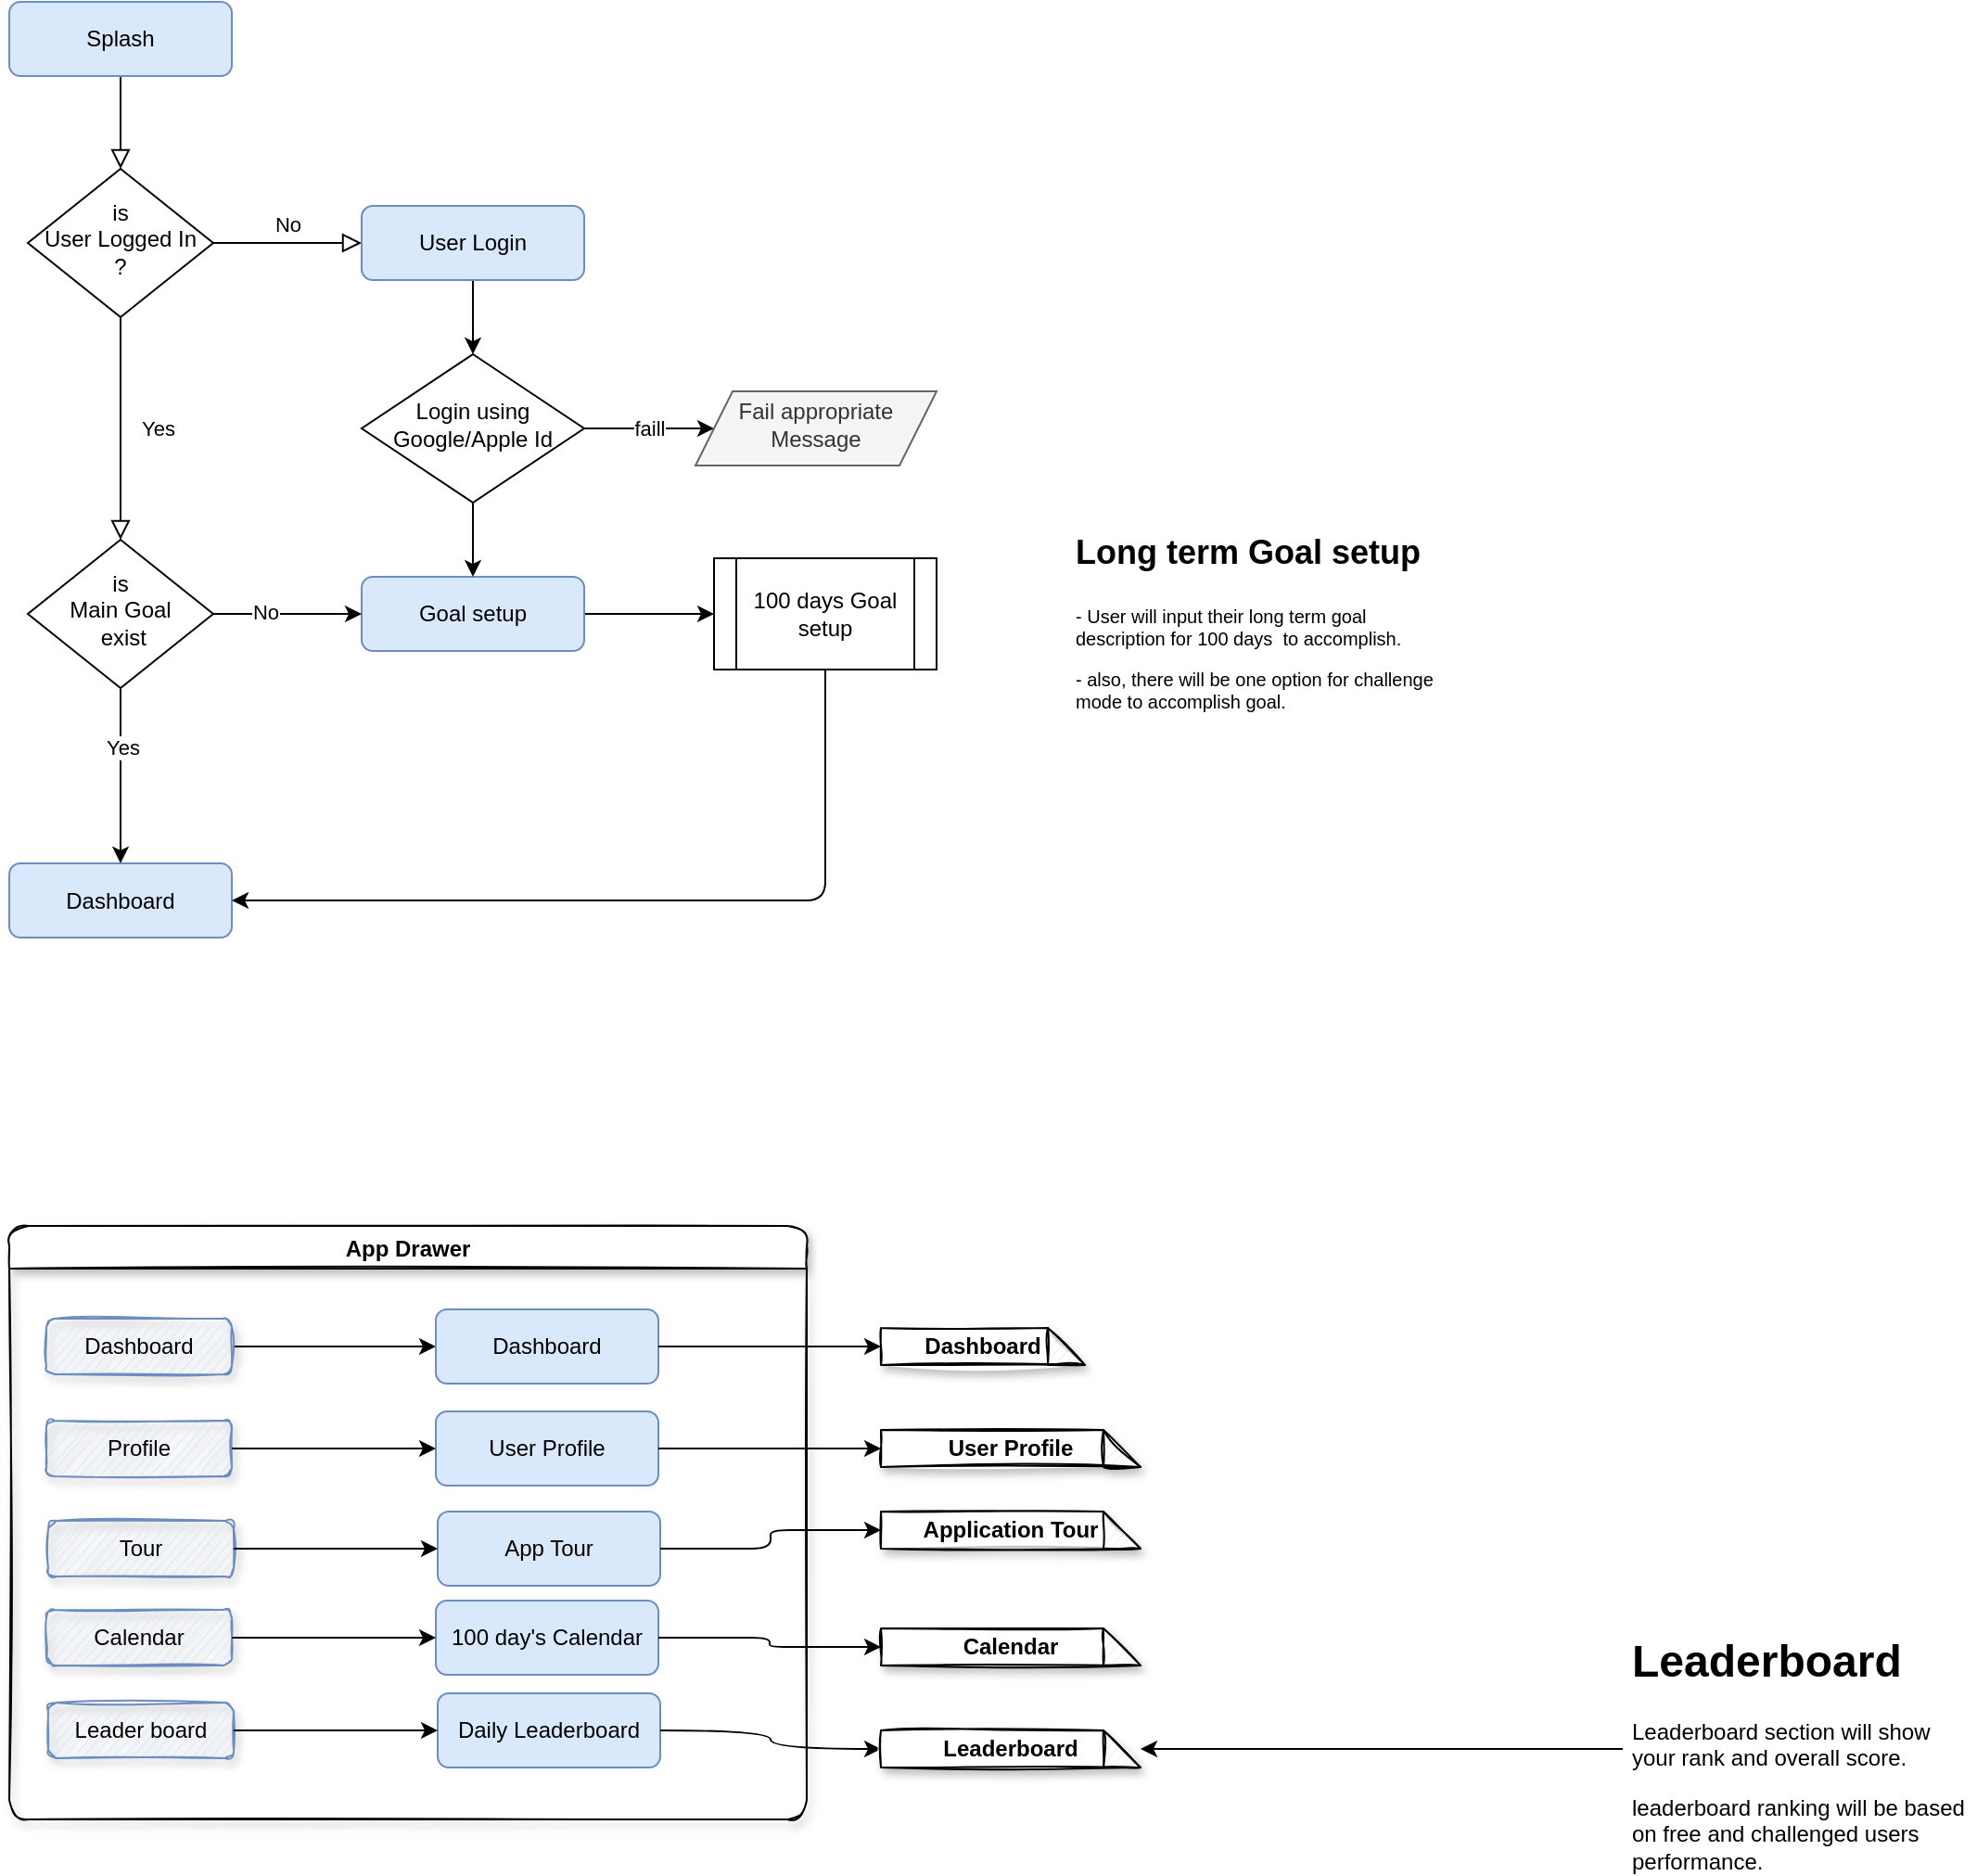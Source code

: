 <mxfile version="14.8.5" type="github" pages="3">
  <diagram id="C5RBs43oDa-KdzZeNtuy" name="Page-1">
    <mxGraphModel dx="829" dy="501" grid="1" gridSize="10" guides="1" tooltips="1" connect="1" arrows="1" fold="1" page="1" pageScale="1" pageWidth="827" pageHeight="1169" math="0" shadow="0">
      <root>
        <mxCell id="WIyWlLk6GJQsqaUBKTNV-0" />
        <mxCell id="WIyWlLk6GJQsqaUBKTNV-1" parent="WIyWlLk6GJQsqaUBKTNV-0" />
        <mxCell id="WIyWlLk6GJQsqaUBKTNV-2" value="" style="rounded=1;html=1;jettySize=auto;orthogonalLoop=1;fontSize=11;endArrow=block;endFill=0;endSize=8;strokeWidth=1;shadow=0;labelBackgroundColor=none;edgeStyle=orthogonalEdgeStyle;" parent="WIyWlLk6GJQsqaUBKTNV-1" source="WIyWlLk6GJQsqaUBKTNV-3" target="WIyWlLk6GJQsqaUBKTNV-6" edge="1">
          <mxGeometry relative="1" as="geometry" />
        </mxCell>
        <mxCell id="WIyWlLk6GJQsqaUBKTNV-3" value="Splash" style="rounded=1;whiteSpace=wrap;html=1;fontSize=12;glass=0;strokeWidth=1;shadow=0;fillColor=#dae8fc;strokeColor=#6c8ebf;" parent="WIyWlLk6GJQsqaUBKTNV-1" vertex="1">
          <mxGeometry x="160" y="80" width="120" height="40" as="geometry" />
        </mxCell>
        <mxCell id="WIyWlLk6GJQsqaUBKTNV-4" value="Yes" style="rounded=1;html=1;jettySize=auto;orthogonalLoop=1;fontSize=11;endArrow=block;endFill=0;endSize=8;strokeWidth=1;shadow=0;labelBackgroundColor=none;edgeStyle=orthogonalEdgeStyle;entryX=0.5;entryY=0;entryDx=0;entryDy=0;entryPerimeter=0;" parent="WIyWlLk6GJQsqaUBKTNV-1" source="WIyWlLk6GJQsqaUBKTNV-6" target="AL4Si43PXEjxfvqcPq0g-20" edge="1">
          <mxGeometry y="20" relative="1" as="geometry">
            <mxPoint as="offset" />
            <mxPoint x="220" y="290" as="targetPoint" />
          </mxGeometry>
        </mxCell>
        <mxCell id="WIyWlLk6GJQsqaUBKTNV-5" value="No" style="edgeStyle=orthogonalEdgeStyle;rounded=1;html=1;jettySize=auto;orthogonalLoop=1;fontSize=11;endArrow=block;endFill=0;endSize=8;strokeWidth=1;shadow=0;labelBackgroundColor=none;" parent="WIyWlLk6GJQsqaUBKTNV-1" source="WIyWlLk6GJQsqaUBKTNV-6" target="WIyWlLk6GJQsqaUBKTNV-7" edge="1">
          <mxGeometry y="10" relative="1" as="geometry">
            <mxPoint as="offset" />
          </mxGeometry>
        </mxCell>
        <mxCell id="WIyWlLk6GJQsqaUBKTNV-6" value="is &lt;br&gt;User Logged In ?" style="rhombus;whiteSpace=wrap;html=1;shadow=0;fontFamily=Helvetica;fontSize=12;align=center;strokeWidth=1;spacing=6;spacingTop=-4;" parent="WIyWlLk6GJQsqaUBKTNV-1" vertex="1">
          <mxGeometry x="170" y="170" width="100" height="80" as="geometry" />
        </mxCell>
        <mxCell id="AL4Si43PXEjxfvqcPq0g-19" style="edgeStyle=orthogonalEdgeStyle;rounded=1;orthogonalLoop=1;jettySize=auto;html=1;exitX=0.5;exitY=1;exitDx=0;exitDy=0;entryX=0.5;entryY=0;entryDx=0;entryDy=0;" parent="WIyWlLk6GJQsqaUBKTNV-1" source="WIyWlLk6GJQsqaUBKTNV-7" target="AL4Si43PXEjxfvqcPq0g-14" edge="1">
          <mxGeometry relative="1" as="geometry" />
        </mxCell>
        <mxCell id="WIyWlLk6GJQsqaUBKTNV-7" value="User Login" style="rounded=1;whiteSpace=wrap;html=1;fontSize=12;glass=0;strokeWidth=1;shadow=0;fillColor=#dae8fc;strokeColor=#6c8ebf;" parent="WIyWlLk6GJQsqaUBKTNV-1" vertex="1">
          <mxGeometry x="350" y="190" width="120" height="40" as="geometry" />
        </mxCell>
        <mxCell id="AL4Si43PXEjxfvqcPq0g-0" value="Dashboard" style="rounded=1;whiteSpace=wrap;html=1;fontSize=12;glass=0;strokeWidth=1;shadow=0;fillColor=#dae8fc;strokeColor=#6c8ebf;" parent="WIyWlLk6GJQsqaUBKTNV-1" vertex="1">
          <mxGeometry x="160" y="544.5" width="120" height="40" as="geometry" />
        </mxCell>
        <mxCell id="AL4Si43PXEjxfvqcPq0g-28" style="edgeStyle=orthogonalEdgeStyle;rounded=0;orthogonalLoop=1;jettySize=auto;html=1;entryX=0;entryY=0.5;entryDx=0;entryDy=0;" parent="WIyWlLk6GJQsqaUBKTNV-1" source="AL4Si43PXEjxfvqcPq0g-13" target="AL4Si43PXEjxfvqcPq0g-27" edge="1">
          <mxGeometry relative="1" as="geometry" />
        </mxCell>
        <mxCell id="AL4Si43PXEjxfvqcPq0g-13" value="Goal setup" style="rounded=1;whiteSpace=wrap;html=1;fontSize=12;glass=0;strokeWidth=1;shadow=0;fillColor=#dae8fc;strokeColor=#6c8ebf;" parent="WIyWlLk6GJQsqaUBKTNV-1" vertex="1">
          <mxGeometry x="350" y="390" width="120" height="40" as="geometry" />
        </mxCell>
        <mxCell id="AL4Si43PXEjxfvqcPq0g-17" value="faill" style="edgeStyle=orthogonalEdgeStyle;rounded=1;orthogonalLoop=1;jettySize=auto;html=1;" parent="WIyWlLk6GJQsqaUBKTNV-1" source="AL4Si43PXEjxfvqcPq0g-14" target="AL4Si43PXEjxfvqcPq0g-16" edge="1">
          <mxGeometry relative="1" as="geometry" />
        </mxCell>
        <mxCell id="AL4Si43PXEjxfvqcPq0g-18" style="edgeStyle=orthogonalEdgeStyle;rounded=1;orthogonalLoop=1;jettySize=auto;html=1;entryX=0.5;entryY=0;entryDx=0;entryDy=0;" parent="WIyWlLk6GJQsqaUBKTNV-1" source="AL4Si43PXEjxfvqcPq0g-14" target="AL4Si43PXEjxfvqcPq0g-13" edge="1">
          <mxGeometry relative="1" as="geometry" />
        </mxCell>
        <mxCell id="AL4Si43PXEjxfvqcPq0g-14" value="Login using Google/Apple Id" style="rhombus;whiteSpace=wrap;html=1;shadow=0;fontFamily=Helvetica;fontSize=12;align=center;strokeWidth=1;spacing=6;spacingTop=-4;" parent="WIyWlLk6GJQsqaUBKTNV-1" vertex="1">
          <mxGeometry x="350" y="270" width="120" height="80" as="geometry" />
        </mxCell>
        <mxCell id="AL4Si43PXEjxfvqcPq0g-16" value="Fail appropriate Message" style="shape=parallelogram;perimeter=parallelogramPerimeter;whiteSpace=wrap;html=1;fixedSize=1;shadow=0;strokeWidth=1;spacing=6;spacingTop=-4;fillColor=#f5f5f5;strokeColor=#666666;fontColor=#333333;" parent="WIyWlLk6GJQsqaUBKTNV-1" vertex="1">
          <mxGeometry x="530" y="290" width="130" height="40" as="geometry" />
        </mxCell>
        <mxCell id="AL4Si43PXEjxfvqcPq0g-23" style="edgeStyle=orthogonalEdgeStyle;rounded=1;orthogonalLoop=1;jettySize=auto;html=1;exitX=0.5;exitY=1;exitDx=0;exitDy=0;entryX=0.5;entryY=0;entryDx=0;entryDy=0;" parent="WIyWlLk6GJQsqaUBKTNV-1" source="AL4Si43PXEjxfvqcPq0g-20" target="AL4Si43PXEjxfvqcPq0g-0" edge="1">
          <mxGeometry relative="1" as="geometry" />
        </mxCell>
        <mxCell id="AL4Si43PXEjxfvqcPq0g-24" value="Yes" style="edgeLabel;html=1;align=center;verticalAlign=middle;resizable=0;points=[];" parent="AL4Si43PXEjxfvqcPq0g-23" vertex="1" connectable="0">
          <mxGeometry x="-0.336" y="1" relative="1" as="geometry">
            <mxPoint as="offset" />
          </mxGeometry>
        </mxCell>
        <mxCell id="AL4Si43PXEjxfvqcPq0g-25" style="edgeStyle=orthogonalEdgeStyle;rounded=1;orthogonalLoop=1;jettySize=auto;html=1;entryX=0;entryY=0.5;entryDx=0;entryDy=0;" parent="WIyWlLk6GJQsqaUBKTNV-1" source="AL4Si43PXEjxfvqcPq0g-20" target="AL4Si43PXEjxfvqcPq0g-13" edge="1">
          <mxGeometry relative="1" as="geometry" />
        </mxCell>
        <mxCell id="AL4Si43PXEjxfvqcPq0g-26" value="No" style="edgeLabel;html=1;align=center;verticalAlign=middle;resizable=0;points=[];" parent="AL4Si43PXEjxfvqcPq0g-25" vertex="1" connectable="0">
          <mxGeometry x="-0.3" y="1" relative="1" as="geometry">
            <mxPoint as="offset" />
          </mxGeometry>
        </mxCell>
        <mxCell id="AL4Si43PXEjxfvqcPq0g-20" value="is&lt;br&gt;Main Goal&lt;br&gt;&amp;nbsp;exist" style="rhombus;whiteSpace=wrap;html=1;shadow=0;fontFamily=Helvetica;fontSize=12;align=center;strokeWidth=1;spacing=6;spacingTop=-4;" parent="WIyWlLk6GJQsqaUBKTNV-1" vertex="1">
          <mxGeometry x="170" y="370" width="100" height="80" as="geometry" />
        </mxCell>
        <mxCell id="AL4Si43PXEjxfvqcPq0g-29" style="edgeStyle=orthogonalEdgeStyle;rounded=1;orthogonalLoop=1;jettySize=auto;html=1;exitX=0.5;exitY=1;exitDx=0;exitDy=0;entryX=1;entryY=0.5;entryDx=0;entryDy=0;" parent="WIyWlLk6GJQsqaUBKTNV-1" source="AL4Si43PXEjxfvqcPq0g-27" target="AL4Si43PXEjxfvqcPq0g-0" edge="1">
          <mxGeometry relative="1" as="geometry" />
        </mxCell>
        <mxCell id="AL4Si43PXEjxfvqcPq0g-27" value="100 days Goal setup" style="shape=process;whiteSpace=wrap;html=1;backgroundOutline=1;" parent="WIyWlLk6GJQsqaUBKTNV-1" vertex="1">
          <mxGeometry x="540" y="380" width="120" height="60" as="geometry" />
        </mxCell>
        <mxCell id="AL4Si43PXEjxfvqcPq0g-30" value="&lt;h1&gt;&lt;font style=&quot;font-size: 18px&quot;&gt;Long term Goal setup&lt;/font&gt;&lt;/h1&gt;&lt;p style=&quot;font-size: 10px&quot;&gt;&lt;font style=&quot;font-size: 10px&quot;&gt;- User will input their long term goal description for 100 days&amp;nbsp; to accomplish.&lt;/font&gt;&lt;/p&gt;&lt;p style=&quot;font-size: 10px&quot;&gt;&lt;font style=&quot;font-size: 10px&quot;&gt;- also, there will be one option for challenge mode to accomplish goal.&lt;/font&gt;&lt;/p&gt;" style="text;html=1;strokeColor=none;fillColor=none;spacing=5;spacingTop=-20;whiteSpace=wrap;overflow=hidden;rounded=0;" parent="WIyWlLk6GJQsqaUBKTNV-1" vertex="1">
          <mxGeometry x="730" y="355" width="210" height="110" as="geometry" />
        </mxCell>
        <mxCell id="AL4Si43PXEjxfvqcPq0g-37" value="App Drawer" style="swimlane;rounded=1;shadow=1;glass=0;sketch=1;" parent="WIyWlLk6GJQsqaUBKTNV-1" vertex="1">
          <mxGeometry x="160" y="740" width="430" height="320" as="geometry">
            <mxRectangle x="170" y="840" width="130" height="23" as="alternateBounds" />
          </mxGeometry>
        </mxCell>
        <mxCell id="AL4Si43PXEjxfvqcPq0g-42" style="edgeStyle=orthogonalEdgeStyle;orthogonalLoop=1;jettySize=auto;html=1;exitX=1;exitY=0.5;exitDx=0;exitDy=0;entryX=0;entryY=0.5;entryDx=0;entryDy=0;curved=1;" parent="AL4Si43PXEjxfvqcPq0g-37" source="AL4Si43PXEjxfvqcPq0g-6" target="AL4Si43PXEjxfvqcPq0g-41" edge="1">
          <mxGeometry relative="1" as="geometry" />
        </mxCell>
        <mxCell id="AL4Si43PXEjxfvqcPq0g-6" value="Dashboard" style="whiteSpace=wrap;html=1;fillColor=#dae8fc;strokeColor=#6c8ebf;rounded=1;glass=0;shadow=1;sketch=1;" parent="AL4Si43PXEjxfvqcPq0g-37" vertex="1">
          <mxGeometry x="20" y="50" width="100" height="30" as="geometry" />
        </mxCell>
        <mxCell id="AL4Si43PXEjxfvqcPq0g-41" value="Dashboard" style="rounded=1;whiteSpace=wrap;html=1;fontSize=12;glass=0;strokeWidth=1;shadow=0;fillColor=#dae8fc;strokeColor=#6c8ebf;" parent="AL4Si43PXEjxfvqcPq0g-37" vertex="1">
          <mxGeometry x="230" y="45" width="120" height="40" as="geometry" />
        </mxCell>
        <mxCell id="AL4Si43PXEjxfvqcPq0g-49" value="Calendar" style="whiteSpace=wrap;html=1;fillColor=#dae8fc;strokeColor=#6c8ebf;rounded=1;glass=0;shadow=1;sketch=1;" parent="AL4Si43PXEjxfvqcPq0g-37" vertex="1">
          <mxGeometry x="20" y="207" width="100" height="30" as="geometry" />
        </mxCell>
        <mxCell id="AL4Si43PXEjxfvqcPq0g-50" value="100 day&#39;s Calendar" style="rounded=1;whiteSpace=wrap;html=1;fontSize=12;glass=0;strokeWidth=1;shadow=0;fillColor=#dae8fc;strokeColor=#6c8ebf;" parent="AL4Si43PXEjxfvqcPq0g-37" vertex="1">
          <mxGeometry x="230" y="202" width="120" height="40" as="geometry" />
        </mxCell>
        <mxCell id="AL4Si43PXEjxfvqcPq0g-48" style="edgeStyle=orthogonalEdgeStyle;orthogonalLoop=1;jettySize=auto;html=1;exitX=1;exitY=0.5;exitDx=0;exitDy=0;entryX=0;entryY=0.5;entryDx=0;entryDy=0;curved=1;" parent="AL4Si43PXEjxfvqcPq0g-37" source="AL4Si43PXEjxfvqcPq0g-49" target="AL4Si43PXEjxfvqcPq0g-50" edge="1">
          <mxGeometry relative="1" as="geometry" />
        </mxCell>
        <mxCell id="AL4Si43PXEjxfvqcPq0g-44" value="Tour" style="whiteSpace=wrap;html=1;fillColor=#dae8fc;strokeColor=#6c8ebf;rounded=1;glass=0;shadow=1;sketch=1;" parent="AL4Si43PXEjxfvqcPq0g-37" vertex="1">
          <mxGeometry x="21" y="159" width="100" height="30" as="geometry" />
        </mxCell>
        <mxCell id="AL4Si43PXEjxfvqcPq0g-45" value="App Tour" style="rounded=1;whiteSpace=wrap;html=1;fontSize=12;glass=0;strokeWidth=1;shadow=0;fillColor=#dae8fc;strokeColor=#6c8ebf;" parent="AL4Si43PXEjxfvqcPq0g-37" vertex="1">
          <mxGeometry x="231" y="154" width="120" height="40" as="geometry" />
        </mxCell>
        <mxCell id="AL4Si43PXEjxfvqcPq0g-43" style="edgeStyle=orthogonalEdgeStyle;orthogonalLoop=1;jettySize=auto;html=1;exitX=1;exitY=0.5;exitDx=0;exitDy=0;entryX=0;entryY=0.5;entryDx=0;entryDy=0;curved=1;" parent="AL4Si43PXEjxfvqcPq0g-37" source="AL4Si43PXEjxfvqcPq0g-44" target="AL4Si43PXEjxfvqcPq0g-45" edge="1">
          <mxGeometry relative="1" as="geometry" />
        </mxCell>
        <mxCell id="26RGHLy_EIvh3ak4dH7Z-0" value="Leader board" style="whiteSpace=wrap;html=1;fillColor=#dae8fc;strokeColor=#6c8ebf;rounded=1;glass=0;shadow=1;sketch=1;" parent="AL4Si43PXEjxfvqcPq0g-37" vertex="1">
          <mxGeometry x="21" y="257" width="100" height="30" as="geometry" />
        </mxCell>
        <mxCell id="26RGHLy_EIvh3ak4dH7Z-1" value="Daily Leaderboard" style="rounded=1;whiteSpace=wrap;html=1;fontSize=12;glass=0;strokeWidth=1;shadow=0;fillColor=#dae8fc;strokeColor=#6c8ebf;" parent="AL4Si43PXEjxfvqcPq0g-37" vertex="1">
          <mxGeometry x="231" y="252" width="120" height="40" as="geometry" />
        </mxCell>
        <mxCell id="26RGHLy_EIvh3ak4dH7Z-2" style="edgeStyle=orthogonalEdgeStyle;orthogonalLoop=1;jettySize=auto;html=1;exitX=1;exitY=0.5;exitDx=0;exitDy=0;entryX=0;entryY=0.5;entryDx=0;entryDy=0;curved=1;" parent="AL4Si43PXEjxfvqcPq0g-37" source="26RGHLy_EIvh3ak4dH7Z-0" target="26RGHLy_EIvh3ak4dH7Z-1" edge="1">
          <mxGeometry relative="1" as="geometry" />
        </mxCell>
        <mxCell id="oykxdmFOVGvdL7UeuPt0-1" value="Profile" style="whiteSpace=wrap;html=1;fillColor=#dae8fc;strokeColor=#6c8ebf;rounded=1;glass=0;shadow=1;sketch=1;" parent="AL4Si43PXEjxfvqcPq0g-37" vertex="1">
          <mxGeometry x="20" y="105" width="100" height="30" as="geometry" />
        </mxCell>
        <mxCell id="oykxdmFOVGvdL7UeuPt0-2" value="User Profile" style="rounded=1;whiteSpace=wrap;html=1;fontSize=12;glass=0;strokeWidth=1;shadow=0;fillColor=#dae8fc;strokeColor=#6c8ebf;" parent="AL4Si43PXEjxfvqcPq0g-37" vertex="1">
          <mxGeometry x="230" y="100" width="120" height="40" as="geometry" />
        </mxCell>
        <mxCell id="oykxdmFOVGvdL7UeuPt0-0" style="edgeStyle=orthogonalEdgeStyle;orthogonalLoop=1;jettySize=auto;html=1;exitX=1;exitY=0.5;exitDx=0;exitDy=0;entryX=0;entryY=0.5;entryDx=0;entryDy=0;curved=1;" parent="AL4Si43PXEjxfvqcPq0g-37" source="oykxdmFOVGvdL7UeuPt0-1" target="oykxdmFOVGvdL7UeuPt0-2" edge="1">
          <mxGeometry relative="1" as="geometry" />
        </mxCell>
        <mxCell id="AL4Si43PXEjxfvqcPq0g-71" style="edgeStyle=orthogonalEdgeStyle;rounded=1;orthogonalLoop=1;jettySize=auto;html=1;entryX=0;entryY=0.5;entryDx=0;entryDy=0;entryPerimeter=0;" parent="WIyWlLk6GJQsqaUBKTNV-1" source="AL4Si43PXEjxfvqcPq0g-45" target="AL4Si43PXEjxfvqcPq0g-64" edge="1">
          <mxGeometry relative="1" as="geometry" />
        </mxCell>
        <mxCell id="AL4Si43PXEjxfvqcPq0g-51" value="&lt;b&gt;Dashboard&lt;/b&gt;" style="shape=note;whiteSpace=wrap;html=1;backgroundOutline=1;darkOpacity=0.05;rounded=1;shadow=1;glass=0;sketch=1;container=1;align=center;size=20;" parent="WIyWlLk6GJQsqaUBKTNV-1" vertex="1" collapsed="1">
          <mxGeometry x="630" y="795" width="110" height="20" as="geometry">
            <mxRectangle x="630" y="760" width="281" height="420" as="alternateBounds" />
          </mxGeometry>
        </mxCell>
        <mxCell id="AL4Si43PXEjxfvqcPq0g-52" value="Today Task" style="swimlane;fontStyle=0;childLayout=stackLayout;horizontal=1;startSize=26;horizontalStack=0;resizeParent=1;resizeParentMax=0;resizeLast=0;collapsible=1;marginBottom=0;rounded=1;shadow=1;glass=0;sketch=1;" parent="AL4Si43PXEjxfvqcPq0g-51" vertex="1">
          <mxGeometry x="30" y="56" width="220" height="104" as="geometry" />
        </mxCell>
        <mxCell id="AL4Si43PXEjxfvqcPq0g-53" value="Task 1" style="text;strokeColor=none;fillColor=none;align=left;verticalAlign=top;spacingLeft=4;spacingRight=4;overflow=hidden;rotatable=0;points=[[0,0.5],[1,0.5]];portConstraint=eastwest;" parent="AL4Si43PXEjxfvqcPq0g-52" vertex="1">
          <mxGeometry y="26" width="220" height="26" as="geometry" />
        </mxCell>
        <mxCell id="AL4Si43PXEjxfvqcPq0g-54" value="Task 2" style="text;strokeColor=none;fillColor=none;align=left;verticalAlign=top;spacingLeft=4;spacingRight=4;overflow=hidden;rotatable=0;points=[[0,0.5],[1,0.5]];portConstraint=eastwest;" parent="AL4Si43PXEjxfvqcPq0g-52" vertex="1">
          <mxGeometry y="52" width="220" height="26" as="geometry" />
        </mxCell>
        <mxCell id="AL4Si43PXEjxfvqcPq0g-55" value="Task 3" style="text;strokeColor=none;fillColor=none;align=left;verticalAlign=top;spacingLeft=4;spacingRight=4;overflow=hidden;rotatable=0;points=[[0,0.5],[1,0.5]];portConstraint=eastwest;" parent="AL4Si43PXEjxfvqcPq0g-52" vertex="1">
          <mxGeometry y="78" width="220" height="26" as="geometry" />
        </mxCell>
        <mxCell id="AL4Si43PXEjxfvqcPq0g-56" value="Repeatation" style="strokeWidth=2;html=1;shape=mxgraph.flowchart.terminator;whiteSpace=wrap;rounded=1;shadow=1;glass=0;sketch=1;" parent="AL4Si43PXEjxfvqcPq0g-51" vertex="1">
          <mxGeometry x="65" y="200" width="150" height="40" as="geometry" />
        </mxCell>
        <mxCell id="AL4Si43PXEjxfvqcPq0g-60" value="You can add Evening goal after adding your repeatation section." style="text;html=1;strokeColor=none;fillColor=none;align=left;verticalAlign=middle;whiteSpace=wrap;rounded=0;shadow=1;glass=0;sketch=1;" parent="AL4Si43PXEjxfvqcPq0g-51" vertex="1">
          <mxGeometry x="30" y="270" width="190" height="70" as="geometry" />
        </mxCell>
        <mxCell id="AL4Si43PXEjxfvqcPq0g-63" style="edgeStyle=orthogonalEdgeStyle;rounded=1;orthogonalLoop=1;jettySize=auto;html=1;entryX=0;entryY=0.5;entryDx=0;entryDy=0;entryPerimeter=0;" parent="WIyWlLk6GJQsqaUBKTNV-1" source="AL4Si43PXEjxfvqcPq0g-41" target="AL4Si43PXEjxfvqcPq0g-51" edge="1">
          <mxGeometry relative="1" as="geometry" />
        </mxCell>
        <mxCell id="AL4Si43PXEjxfvqcPq0g-64" value="&lt;b&gt;Application Tour&lt;/b&gt;" style="shape=note;whiteSpace=wrap;html=1;backgroundOutline=1;darkOpacity=0.05;rounded=1;shadow=1;glass=0;sketch=1;container=1;align=center;size=20;" parent="WIyWlLk6GJQsqaUBKTNV-1" vertex="1" collapsed="1">
          <mxGeometry x="630" y="894" width="140" height="20" as="geometry">
            <mxRectangle x="630" y="817" width="281" height="420" as="alternateBounds" />
          </mxGeometry>
        </mxCell>
        <mxCell id="AL4Si43PXEjxfvqcPq0g-70" value="This screen will show up overview of app and how you can use app to accomplish the goal.&lt;br&gt;&lt;br&gt;Which is having one example of 1st day and 10 day review example.&lt;br&gt;" style="text;html=1;strokeColor=none;fillColor=none;align=left;verticalAlign=middle;whiteSpace=wrap;rounded=0;shadow=1;glass=0;sketch=1;" parent="AL4Si43PXEjxfvqcPq0g-64" vertex="1">
          <mxGeometry x="30" y="43" width="190" height="107" as="geometry" />
        </mxCell>
        <mxCell id="AL4Si43PXEjxfvqcPq0g-72" value="&lt;b&gt;Calendar&lt;/b&gt;" style="shape=note;whiteSpace=wrap;html=1;backgroundOutline=1;darkOpacity=0.05;rounded=1;shadow=1;glass=0;sketch=1;container=1;align=center;size=20;" parent="WIyWlLk6GJQsqaUBKTNV-1" vertex="1" collapsed="1">
          <mxGeometry x="630" y="957" width="140" height="20" as="geometry">
            <mxRectangle x="630" y="880" width="281" height="420" as="alternateBounds" />
          </mxGeometry>
        </mxCell>
        <mxCell id="AL4Si43PXEjxfvqcPq0g-74" value="Calendar" style="shape=table;startSize=30;container=1;collapsible=0;childLayout=tableLayout;fontStyle=1;align=center;rounded=1;shadow=1;glass=0;sketch=1;jiggle=0.5;arcSize=15;labelBackgroundColor=#ffffff;" parent="AL4Si43PXEjxfvqcPq0g-72" vertex="1">
          <mxGeometry x="20" y="50" width="240" height="350" as="geometry" />
        </mxCell>
        <mxCell id="AL4Si43PXEjxfvqcPq0g-75" value="" style="shape=partialRectangle;html=1;whiteSpace=wrap;collapsible=0;dropTarget=0;pointerEvents=0;fillColor=none;top=0;left=0;bottom=0;right=0;points=[[0,0.5],[1,0.5]];portConstraint=eastwest;" parent="AL4Si43PXEjxfvqcPq0g-74" vertex="1">
          <mxGeometry y="30" width="240" height="40" as="geometry" />
        </mxCell>
        <mxCell id="AL4Si43PXEjxfvqcPq0g-76" value="1" style="shape=partialRectangle;html=1;whiteSpace=wrap;connectable=0;fillColor=none;top=0;left=0;bottom=0;right=0;overflow=hidden;" parent="AL4Si43PXEjxfvqcPq0g-75" vertex="1">
          <mxGeometry width="60" height="40" as="geometry" />
        </mxCell>
        <mxCell id="AL4Si43PXEjxfvqcPq0g-77" value="2" style="shape=partialRectangle;html=1;whiteSpace=wrap;connectable=0;fillColor=none;top=0;left=0;bottom=0;right=0;overflow=hidden;" parent="AL4Si43PXEjxfvqcPq0g-75" vertex="1">
          <mxGeometry x="60" width="60" height="40" as="geometry" />
        </mxCell>
        <mxCell id="AL4Si43PXEjxfvqcPq0g-78" value="3" style="shape=partialRectangle;html=1;whiteSpace=wrap;connectable=0;fillColor=none;top=0;left=0;bottom=0;right=0;overflow=hidden;" parent="AL4Si43PXEjxfvqcPq0g-75" vertex="1">
          <mxGeometry x="120" width="60" height="40" as="geometry" />
        </mxCell>
        <mxCell id="AL4Si43PXEjxfvqcPq0g-121" value="4" style="shape=partialRectangle;html=1;whiteSpace=wrap;connectable=0;fillColor=none;top=0;left=0;bottom=0;right=0;overflow=hidden;" parent="AL4Si43PXEjxfvqcPq0g-75" vertex="1">
          <mxGeometry x="180" width="60" height="40" as="geometry" />
        </mxCell>
        <mxCell id="AL4Si43PXEjxfvqcPq0g-79" value="" style="shape=partialRectangle;html=1;whiteSpace=wrap;collapsible=0;dropTarget=0;pointerEvents=0;fillColor=none;top=0;left=0;bottom=0;right=0;points=[[0,0.5],[1,0.5]];portConstraint=eastwest;" parent="AL4Si43PXEjxfvqcPq0g-74" vertex="1">
          <mxGeometry y="70" width="240" height="40" as="geometry" />
        </mxCell>
        <mxCell id="AL4Si43PXEjxfvqcPq0g-80" value="5" style="shape=partialRectangle;html=1;whiteSpace=wrap;connectable=0;fillColor=none;top=0;left=0;bottom=0;right=0;overflow=hidden;" parent="AL4Si43PXEjxfvqcPq0g-79" vertex="1">
          <mxGeometry width="60" height="40" as="geometry" />
        </mxCell>
        <mxCell id="AL4Si43PXEjxfvqcPq0g-81" value="6" style="shape=partialRectangle;html=1;whiteSpace=wrap;connectable=0;fillColor=none;top=0;left=0;bottom=0;right=0;overflow=hidden;" parent="AL4Si43PXEjxfvqcPq0g-79" vertex="1">
          <mxGeometry x="60" width="60" height="40" as="geometry" />
        </mxCell>
        <mxCell id="AL4Si43PXEjxfvqcPq0g-82" value="7" style="shape=partialRectangle;html=1;whiteSpace=wrap;connectable=0;fillColor=none;top=0;left=0;bottom=0;right=0;overflow=hidden;" parent="AL4Si43PXEjxfvqcPq0g-79" vertex="1">
          <mxGeometry x="120" width="60" height="40" as="geometry" />
        </mxCell>
        <mxCell id="AL4Si43PXEjxfvqcPq0g-122" value="8" style="shape=partialRectangle;html=1;whiteSpace=wrap;connectable=0;fillColor=none;top=0;left=0;bottom=0;right=0;overflow=hidden;" parent="AL4Si43PXEjxfvqcPq0g-79" vertex="1">
          <mxGeometry x="180" width="60" height="40" as="geometry" />
        </mxCell>
        <mxCell id="AL4Si43PXEjxfvqcPq0g-83" value="" style="shape=partialRectangle;html=1;whiteSpace=wrap;collapsible=0;dropTarget=0;pointerEvents=0;fillColor=none;top=0;left=0;bottom=0;right=0;points=[[0,0.5],[1,0.5]];portConstraint=eastwest;" parent="AL4Si43PXEjxfvqcPq0g-74" vertex="1">
          <mxGeometry y="110" width="240" height="40" as="geometry" />
        </mxCell>
        <mxCell id="AL4Si43PXEjxfvqcPq0g-84" value="9" style="shape=partialRectangle;html=1;whiteSpace=wrap;connectable=0;fillColor=none;top=0;left=0;bottom=0;right=0;overflow=hidden;" parent="AL4Si43PXEjxfvqcPq0g-83" vertex="1">
          <mxGeometry width="60" height="40" as="geometry" />
        </mxCell>
        <mxCell id="AL4Si43PXEjxfvqcPq0g-85" value="10" style="shape=partialRectangle;html=1;whiteSpace=wrap;connectable=0;top=0;left=0;bottom=0;right=0;overflow=hidden;fillColor=#CCCCCC;" parent="AL4Si43PXEjxfvqcPq0g-83" vertex="1">
          <mxGeometry x="60" width="60" height="40" as="geometry" />
        </mxCell>
        <mxCell id="AL4Si43PXEjxfvqcPq0g-86" value="11" style="shape=partialRectangle;html=1;whiteSpace=wrap;connectable=0;fillColor=none;top=0;left=0;bottom=0;right=0;overflow=hidden;" parent="AL4Si43PXEjxfvqcPq0g-83" vertex="1">
          <mxGeometry x="120" width="60" height="40" as="geometry" />
        </mxCell>
        <mxCell id="AL4Si43PXEjxfvqcPq0g-123" value="12" style="shape=partialRectangle;html=1;whiteSpace=wrap;connectable=0;fillColor=none;top=0;left=0;bottom=0;right=0;overflow=hidden;" parent="AL4Si43PXEjxfvqcPq0g-83" vertex="1">
          <mxGeometry x="180" width="60" height="40" as="geometry" />
        </mxCell>
        <mxCell id="AL4Si43PXEjxfvqcPq0g-117" style="shape=partialRectangle;html=1;whiteSpace=wrap;collapsible=0;dropTarget=0;pointerEvents=0;fillColor=none;top=0;left=0;bottom=0;right=0;points=[[0,0.5],[1,0.5]];portConstraint=eastwest;" parent="AL4Si43PXEjxfvqcPq0g-74" vertex="1">
          <mxGeometry y="150" width="240" height="40" as="geometry" />
        </mxCell>
        <mxCell id="AL4Si43PXEjxfvqcPq0g-118" value="13" style="shape=partialRectangle;html=1;whiteSpace=wrap;connectable=0;fillColor=none;top=0;left=0;bottom=0;right=0;overflow=hidden;" parent="AL4Si43PXEjxfvqcPq0g-117" vertex="1">
          <mxGeometry width="60" height="40" as="geometry" />
        </mxCell>
        <mxCell id="AL4Si43PXEjxfvqcPq0g-119" value="14" style="shape=partialRectangle;html=1;whiteSpace=wrap;connectable=0;fillColor=none;top=0;left=0;bottom=0;right=0;overflow=hidden;" parent="AL4Si43PXEjxfvqcPq0g-117" vertex="1">
          <mxGeometry x="60" width="60" height="40" as="geometry" />
        </mxCell>
        <mxCell id="AL4Si43PXEjxfvqcPq0g-120" value="15" style="shape=partialRectangle;html=1;whiteSpace=wrap;connectable=0;fillColor=none;top=0;left=0;bottom=0;right=0;overflow=hidden;" parent="AL4Si43PXEjxfvqcPq0g-117" vertex="1">
          <mxGeometry x="120" width="60" height="40" as="geometry" />
        </mxCell>
        <mxCell id="AL4Si43PXEjxfvqcPq0g-124" value="16" style="shape=partialRectangle;html=1;whiteSpace=wrap;connectable=0;fillColor=none;top=0;left=0;bottom=0;right=0;overflow=hidden;" parent="AL4Si43PXEjxfvqcPq0g-117" vertex="1">
          <mxGeometry x="180" width="60" height="40" as="geometry" />
        </mxCell>
        <mxCell id="AL4Si43PXEjxfvqcPq0g-113" style="shape=partialRectangle;html=1;whiteSpace=wrap;collapsible=0;dropTarget=0;pointerEvents=0;fillColor=none;top=0;left=0;bottom=0;right=0;points=[[0,0.5],[1,0.5]];portConstraint=eastwest;" parent="AL4Si43PXEjxfvqcPq0g-74" vertex="1">
          <mxGeometry y="190" width="240" height="40" as="geometry" />
        </mxCell>
        <mxCell id="AL4Si43PXEjxfvqcPq0g-114" value="17" style="shape=partialRectangle;html=1;whiteSpace=wrap;connectable=0;fillColor=none;top=0;left=0;bottom=0;right=0;overflow=hidden;" parent="AL4Si43PXEjxfvqcPq0g-113" vertex="1">
          <mxGeometry width="60" height="40" as="geometry" />
        </mxCell>
        <mxCell id="AL4Si43PXEjxfvqcPq0g-115" value="18" style="shape=partialRectangle;html=1;whiteSpace=wrap;connectable=0;fillColor=none;top=0;left=0;bottom=0;right=0;overflow=hidden;" parent="AL4Si43PXEjxfvqcPq0g-113" vertex="1">
          <mxGeometry x="60" width="60" height="40" as="geometry" />
        </mxCell>
        <mxCell id="AL4Si43PXEjxfvqcPq0g-116" value="19" style="shape=partialRectangle;html=1;whiteSpace=wrap;connectable=0;fillColor=none;top=0;left=0;bottom=0;right=0;overflow=hidden;" parent="AL4Si43PXEjxfvqcPq0g-113" vertex="1">
          <mxGeometry x="120" width="60" height="40" as="geometry" />
        </mxCell>
        <mxCell id="AL4Si43PXEjxfvqcPq0g-125" value="&lt;span style=&quot;&quot;&gt;20&lt;/span&gt;" style="shape=partialRectangle;html=1;connectable=0;top=0;left=0;bottom=0;right=0;overflow=hidden;labelBackgroundColor=#B3B3B3;labelBorderColor=none;fillColor=#CCCCCC;" parent="AL4Si43PXEjxfvqcPq0g-113" vertex="1">
          <mxGeometry x="180" width="60" height="40" as="geometry" />
        </mxCell>
        <mxCell id="AL4Si43PXEjxfvqcPq0g-109" style="shape=partialRectangle;html=1;whiteSpace=wrap;collapsible=0;dropTarget=0;pointerEvents=0;fillColor=none;top=0;left=0;bottom=0;right=0;points=[[0,0.5],[1,0.5]];portConstraint=eastwest;" parent="AL4Si43PXEjxfvqcPq0g-74" vertex="1">
          <mxGeometry y="230" width="240" height="40" as="geometry" />
        </mxCell>
        <mxCell id="AL4Si43PXEjxfvqcPq0g-110" value="21" style="shape=partialRectangle;html=1;whiteSpace=wrap;connectable=0;fillColor=none;top=0;left=0;bottom=0;right=0;overflow=hidden;" parent="AL4Si43PXEjxfvqcPq0g-109" vertex="1">
          <mxGeometry width="60" height="40" as="geometry" />
        </mxCell>
        <mxCell id="AL4Si43PXEjxfvqcPq0g-111" value="22" style="shape=partialRectangle;html=1;whiteSpace=wrap;connectable=0;fillColor=none;top=0;left=0;bottom=0;right=0;overflow=hidden;" parent="AL4Si43PXEjxfvqcPq0g-109" vertex="1">
          <mxGeometry x="60" width="60" height="40" as="geometry" />
        </mxCell>
        <mxCell id="AL4Si43PXEjxfvqcPq0g-112" value="23" style="shape=partialRectangle;html=1;whiteSpace=wrap;connectable=0;fillColor=none;top=0;left=0;bottom=0;right=0;overflow=hidden;" parent="AL4Si43PXEjxfvqcPq0g-109" vertex="1">
          <mxGeometry x="120" width="60" height="40" as="geometry" />
        </mxCell>
        <mxCell id="AL4Si43PXEjxfvqcPq0g-126" value="24" style="shape=partialRectangle;html=1;whiteSpace=wrap;connectable=0;fillColor=none;top=0;left=0;bottom=0;right=0;overflow=hidden;" parent="AL4Si43PXEjxfvqcPq0g-109" vertex="1">
          <mxGeometry x="180" width="60" height="40" as="geometry" />
        </mxCell>
        <mxCell id="AL4Si43PXEjxfvqcPq0g-105" style="shape=partialRectangle;html=1;whiteSpace=wrap;collapsible=0;dropTarget=0;pointerEvents=0;fillColor=none;top=0;left=0;bottom=0;right=0;points=[[0,0.5],[1,0.5]];portConstraint=eastwest;" parent="AL4Si43PXEjxfvqcPq0g-74" vertex="1">
          <mxGeometry y="270" width="240" height="40" as="geometry" />
        </mxCell>
        <mxCell id="AL4Si43PXEjxfvqcPq0g-106" value="25" style="shape=partialRectangle;html=1;whiteSpace=wrap;connectable=0;fillColor=none;top=0;left=0;bottom=0;right=0;overflow=hidden;" parent="AL4Si43PXEjxfvqcPq0g-105" vertex="1">
          <mxGeometry width="60" height="40" as="geometry" />
        </mxCell>
        <mxCell id="AL4Si43PXEjxfvqcPq0g-107" value="26" style="shape=partialRectangle;html=1;whiteSpace=wrap;connectable=0;fillColor=none;top=0;left=0;bottom=0;right=0;overflow=hidden;" parent="AL4Si43PXEjxfvqcPq0g-105" vertex="1">
          <mxGeometry x="60" width="60" height="40" as="geometry" />
        </mxCell>
        <mxCell id="AL4Si43PXEjxfvqcPq0g-108" value="27" style="shape=partialRectangle;html=1;whiteSpace=wrap;connectable=0;fillColor=none;top=0;left=0;bottom=0;right=0;overflow=hidden;" parent="AL4Si43PXEjxfvqcPq0g-105" vertex="1">
          <mxGeometry x="120" width="60" height="40" as="geometry" />
        </mxCell>
        <mxCell id="AL4Si43PXEjxfvqcPq0g-127" value="28" style="shape=partialRectangle;html=1;whiteSpace=wrap;connectable=0;fillColor=none;top=0;left=0;bottom=0;right=0;overflow=hidden;" parent="AL4Si43PXEjxfvqcPq0g-105" vertex="1">
          <mxGeometry x="180" width="60" height="40" as="geometry" />
        </mxCell>
        <mxCell id="AL4Si43PXEjxfvqcPq0g-101" style="shape=partialRectangle;html=1;whiteSpace=wrap;collapsible=0;dropTarget=0;pointerEvents=0;fillColor=none;top=0;left=0;bottom=0;right=0;points=[[0,0.5],[1,0.5]];portConstraint=eastwest;" parent="AL4Si43PXEjxfvqcPq0g-74" vertex="1">
          <mxGeometry y="310" width="240" height="40" as="geometry" />
        </mxCell>
        <mxCell id="AL4Si43PXEjxfvqcPq0g-102" value="29" style="shape=partialRectangle;html=1;whiteSpace=wrap;connectable=0;fillColor=none;top=0;left=0;bottom=0;right=0;overflow=hidden;" parent="AL4Si43PXEjxfvqcPq0g-101" vertex="1">
          <mxGeometry width="60" height="40" as="geometry" />
        </mxCell>
        <mxCell id="AL4Si43PXEjxfvqcPq0g-103" value="30" style="shape=partialRectangle;html=1;whiteSpace=wrap;connectable=0;top=0;left=0;bottom=0;right=0;overflow=hidden;fillColor=#CCCCCC;" parent="AL4Si43PXEjxfvqcPq0g-101" vertex="1">
          <mxGeometry x="60" width="60" height="40" as="geometry" />
        </mxCell>
        <mxCell id="AL4Si43PXEjxfvqcPq0g-104" value="31" style="shape=partialRectangle;html=1;whiteSpace=wrap;connectable=0;fillColor=none;top=0;left=0;bottom=0;right=0;overflow=hidden;" parent="AL4Si43PXEjxfvqcPq0g-101" vertex="1">
          <mxGeometry x="120" width="60" height="40" as="geometry" />
        </mxCell>
        <mxCell id="AL4Si43PXEjxfvqcPq0g-128" value="32" style="shape=partialRectangle;html=1;whiteSpace=wrap;connectable=0;fillColor=none;top=0;left=0;bottom=0;right=0;overflow=hidden;" parent="AL4Si43PXEjxfvqcPq0g-101" vertex="1">
          <mxGeometry x="180" width="60" height="40" as="geometry" />
        </mxCell>
        <mxCell id="AL4Si43PXEjxfvqcPq0g-129" style="edgeStyle=orthogonalEdgeStyle;rounded=1;orthogonalLoop=1;jettySize=auto;html=1;exitX=1;exitY=0.5;exitDx=0;exitDy=0;entryX=0;entryY=0.5;entryDx=0;entryDy=0;entryPerimeter=0;fontColor=#000000;startSize=30;" parent="WIyWlLk6GJQsqaUBKTNV-1" source="AL4Si43PXEjxfvqcPq0g-50" target="AL4Si43PXEjxfvqcPq0g-72" edge="1">
          <mxGeometry relative="1" as="geometry" />
        </mxCell>
        <mxCell id="26RGHLy_EIvh3ak4dH7Z-45" style="edgeStyle=orthogonalEdgeStyle;orthogonalLoop=1;jettySize=auto;html=1;entryX=0;entryY=0.5;entryDx=0;entryDy=0;entryPerimeter=0;curved=1;" parent="WIyWlLk6GJQsqaUBKTNV-1" source="26RGHLy_EIvh3ak4dH7Z-1" target="26RGHLy_EIvh3ak4dH7Z-3" edge="1">
          <mxGeometry relative="1" as="geometry" />
        </mxCell>
        <mxCell id="26RGHLy_EIvh3ak4dH7Z-3" value="&lt;b&gt;Leaderboard&lt;/b&gt;" style="shape=note;whiteSpace=wrap;html=1;backgroundOutline=1;darkOpacity=0.05;rounded=1;shadow=1;glass=0;sketch=1;container=1;align=center;size=20;" parent="WIyWlLk6GJQsqaUBKTNV-1" vertex="1" collapsed="1">
          <mxGeometry x="630" y="1012" width="140" height="20" as="geometry">
            <mxRectangle x="630" y="935" width="281" height="420" as="alternateBounds" />
          </mxGeometry>
        </mxCell>
        <mxCell id="26RGHLy_EIvh3ak4dH7Z-46" value="" style="shape=image;html=1;verticalAlign=top;verticalLabelPosition=bottom;labelBackgroundColor=#ffffff;imageAspect=0;aspect=fixed;image=https://cdn0.iconfinder.com/data/icons/web-development-and-studio/512/63_Winner_Business_finish_leader_leadership_man_race-128.png" parent="26RGHLy_EIvh3ak4dH7Z-3" vertex="1">
          <mxGeometry x="103" y="25" width="75" height="75" as="geometry" />
        </mxCell>
        <mxCell id="26RGHLy_EIvh3ak4dH7Z-47" value="" style="html=1;shadow=0;dashed=0;shape=mxgraph.bootstrap.rrect;rSize=5;strokeColor=#DFDFDF;html=1;whiteSpace=wrap;fillColor=#FFFFFF;fontColor=#000000;" parent="26RGHLy_EIvh3ak4dH7Z-3" vertex="1">
          <mxGeometry x="40.5" y="105" width="200" height="150" as="geometry" />
        </mxCell>
        <mxCell id="26RGHLy_EIvh3ak4dH7Z-48" value="Cras justo odio" style="html=1;shadow=0;dashed=0;shape=mxgraph.bootstrap.topButton;rSize=5;strokeColor=none;fillColor=#0085FC;fontColor=#ffffff;perimeter=none;whiteSpace=wrap;resizeWidth=1;align=left;spacing=10;" parent="26RGHLy_EIvh3ak4dH7Z-47" vertex="1">
          <mxGeometry width="200" height="30" relative="1" as="geometry" />
        </mxCell>
        <mxCell id="26RGHLy_EIvh3ak4dH7Z-49" value="Dapibus ac facilisis in" style="strokeColor=inherit;fillColor=inherit;gradientColor=inherit;fontColor=inherit;html=1;shadow=0;dashed=0;perimeter=none;whiteSpace=wrap;resizeWidth=1;align=left;spacing=10;" parent="26RGHLy_EIvh3ak4dH7Z-47" vertex="1">
          <mxGeometry width="200" height="30" relative="1" as="geometry">
            <mxPoint y="30" as="offset" />
          </mxGeometry>
        </mxCell>
        <mxCell id="26RGHLy_EIvh3ak4dH7Z-50" value="Morbi leo risus" style="strokeColor=inherit;fillColor=inherit;gradientColor=inherit;fontColor=inherit;html=1;shadow=0;dashed=0;perimeter=none;whiteSpace=wrap;resizeWidth=1;align=left;spacing=10;" parent="26RGHLy_EIvh3ak4dH7Z-47" vertex="1">
          <mxGeometry width="200" height="30" relative="1" as="geometry">
            <mxPoint y="60" as="offset" />
          </mxGeometry>
        </mxCell>
        <mxCell id="26RGHLy_EIvh3ak4dH7Z-51" value="Porta ac consectetur ac" style="strokeColor=inherit;fillColor=inherit;gradientColor=inherit;fontColor=inherit;html=1;shadow=0;dashed=0;perimeter=none;whiteSpace=wrap;resizeWidth=1;align=left;spacing=10;" parent="26RGHLy_EIvh3ak4dH7Z-47" vertex="1">
          <mxGeometry width="200" height="30" relative="1" as="geometry">
            <mxPoint y="90" as="offset" />
          </mxGeometry>
        </mxCell>
        <mxCell id="26RGHLy_EIvh3ak4dH7Z-58" value="Dapibus ac facilisis in" style="strokeColor=inherit;fillColor=inherit;gradientColor=inherit;fontColor=inherit;html=1;shadow=0;dashed=0;perimeter=none;whiteSpace=wrap;resizeWidth=1;align=left;spacing=10;" parent="26RGHLy_EIvh3ak4dH7Z-47" vertex="1">
          <mxGeometry y="120" width="200" height="30" as="geometry" />
        </mxCell>
        <mxCell id="26RGHLy_EIvh3ak4dH7Z-53" value="Vestibulum at eros" style="html=1;shadow=0;dashed=0;shape=mxgraph.bootstrap.bottomButton;rSize=5;perimeter=none;whiteSpace=wrap;resizeWidth=1;resizeHeight=0;align=left;spacing=10;fillColor=none;strokeColor=#E6E6E6;" parent="26RGHLy_EIvh3ak4dH7Z-3" vertex="1">
          <mxGeometry x="40.5" y="375" width="200" height="30" as="geometry" />
        </mxCell>
        <mxCell id="26RGHLy_EIvh3ak4dH7Z-56" value="Porta ac consectetur ac" style="html=1;shadow=0;dashed=0;perimeter=none;whiteSpace=wrap;resizeWidth=1;align=left;spacing=10;fillColor=none;strokeColor=#E6E6E6;" parent="26RGHLy_EIvh3ak4dH7Z-3" vertex="1">
          <mxGeometry x="40.5" y="345" width="200" height="30" as="geometry" />
        </mxCell>
        <mxCell id="26RGHLy_EIvh3ak4dH7Z-55" value="Porta ac consectetur ac" style="html=1;shadow=0;dashed=0;perimeter=none;whiteSpace=wrap;resizeWidth=1;align=left;spacing=10;rounded=0;fillColor=none;strokeColor=#E6E6E6;" parent="26RGHLy_EIvh3ak4dH7Z-3" vertex="1">
          <mxGeometry x="40.5" y="315" width="200" height="30" as="geometry" />
        </mxCell>
        <mxCell id="26RGHLy_EIvh3ak4dH7Z-54" value="Porta ac consectetur ac" style="html=1;shadow=0;perimeter=none;whiteSpace=wrap;resizeWidth=1;align=left;spacing=10;fillColor=none;strokeColor=#E6E6E6;" parent="26RGHLy_EIvh3ak4dH7Z-3" vertex="1">
          <mxGeometry x="40.5" y="285" width="200" height="30" as="geometry" />
        </mxCell>
        <mxCell id="26RGHLy_EIvh3ak4dH7Z-60" style="edgeStyle=orthogonalEdgeStyle;rounded=1;orthogonalLoop=1;jettySize=auto;html=1;exitX=0;exitY=0.5;exitDx=0;exitDy=0;" parent="WIyWlLk6GJQsqaUBKTNV-1" source="26RGHLy_EIvh3ak4dH7Z-59" target="26RGHLy_EIvh3ak4dH7Z-3" edge="1">
          <mxGeometry relative="1" as="geometry" />
        </mxCell>
        <mxCell id="26RGHLy_EIvh3ak4dH7Z-59" value="&lt;h1&gt;Leaderboard&lt;/h1&gt;&lt;p&gt;Leaderboard section will show your rank and overall score.&lt;/p&gt;&lt;p&gt;leaderboard ranking will be based on free and challenged users performance.&lt;/p&gt;" style="text;html=1;strokeColor=none;fillColor=none;spacing=5;spacingTop=-20;whiteSpace=wrap;overflow=hidden;rounded=0;" parent="WIyWlLk6GJQsqaUBKTNV-1" vertex="1">
          <mxGeometry x="1030" y="954.5" width="190" height="135" as="geometry" />
        </mxCell>
        <mxCell id="oykxdmFOVGvdL7UeuPt0-10" value="&lt;b&gt;User Profile&lt;/b&gt;" style="shape=note;whiteSpace=wrap;html=1;backgroundOutline=1;darkOpacity=0.05;rounded=1;shadow=1;glass=0;sketch=1;container=1;align=center;size=20;" parent="WIyWlLk6GJQsqaUBKTNV-1" vertex="1" collapsed="1">
          <mxGeometry x="630" y="850" width="140" height="20" as="geometry">
            <mxRectangle x="630" y="850" width="281" height="420" as="alternateBounds" />
          </mxGeometry>
        </mxCell>
        <mxCell id="oykxdmFOVGvdL7UeuPt0-11" value="" style="shape=image;html=1;verticalAlign=top;verticalLabelPosition=bottom;labelBackgroundColor=#ffffff;imageAspect=0;aspect=fixed;image=https://cdn0.iconfinder.com/data/icons/web-development-and-studio/512/63_Winner_Business_finish_leader_leadership_man_race-128.png" parent="oykxdmFOVGvdL7UeuPt0-10" vertex="1">
          <mxGeometry x="103" y="25" width="75" height="75" as="geometry" />
        </mxCell>
        <mxCell id="oykxdmFOVGvdL7UeuPt0-23" style="edgeStyle=orthogonalEdgeStyle;rounded=1;orthogonalLoop=1;jettySize=auto;html=1;entryX=0;entryY=0.5;entryDx=0;entryDy=0;entryPerimeter=0;exitX=1;exitY=0.5;exitDx=0;exitDy=0;" parent="WIyWlLk6GJQsqaUBKTNV-1" source="oykxdmFOVGvdL7UeuPt0-2" target="oykxdmFOVGvdL7UeuPt0-10" edge="1">
          <mxGeometry relative="1" as="geometry">
            <mxPoint x="521" y="924" as="sourcePoint" />
            <mxPoint x="640" y="914" as="targetPoint" />
          </mxGeometry>
        </mxCell>
      </root>
    </mxGraphModel>
  </diagram>
  <diagram id="-5H3E7traPtNNmjXu_ho" name="Dashboard - Goal">
    <mxGraphModel dx="975" dy="589" grid="1" gridSize="10" guides="1" tooltips="1" connect="1" arrows="1" fold="1" page="1" pageScale="1" pageWidth="827" pageHeight="1169" background="#99CCFF" math="0" shadow="0">
      <root>
        <mxCell id="Y6u1Pzv9lawjL46MXB87-0" />
        <mxCell id="Y6u1Pzv9lawjL46MXB87-1" parent="Y6u1Pzv9lawjL46MXB87-0" />
        <mxCell id="XDbsi1JpykNqmyg2B_e5-3" value="" style="edgeStyle=none;rounded=1;orthogonalLoop=1;jettySize=auto;html=1;endArrow=none;endFill=0;strokeColor=#000000;" parent="Y6u1Pzv9lawjL46MXB87-1" source="SWR7fmxyppXxOml3gVJv-5" target="nrIPhPpeLICr3U7Qrveo-0" edge="1">
          <mxGeometry relative="1" as="geometry" />
        </mxCell>
        <mxCell id="SWR7fmxyppXxOml3gVJv-5" value="" style="strokeWidth=1;shadow=0;dashed=0;align=center;html=1;shape=mxgraph.mockup.forms.rrect;rSize=0;strokeColor=#999999;fillColor=#ffffff;rounded=0;" parent="Y6u1Pzv9lawjL46MXB87-1" vertex="1">
          <mxGeometry x="100" y="140" width="210" height="300" as="geometry" />
        </mxCell>
        <mxCell id="SWR7fmxyppXxOml3gVJv-6" value="&lt;b&gt;My Today Day Goal&lt;/b&gt;" style="strokeWidth=1;shadow=0;dashed=0;align=center;html=1;shape=mxgraph.mockup.forms.anchor;fontSize=12;fontColor=#666666;align=left;resizeWidth=1;spacingLeft=0;" parent="SWR7fmxyppXxOml3gVJv-5" vertex="1">
          <mxGeometry width="42.857" height="20" relative="1" as="geometry">
            <mxPoint x="10" y="10" as="offset" />
          </mxGeometry>
        </mxCell>
        <mxCell id="SWR7fmxyppXxOml3gVJv-7" value="" style="shape=line;strokeColor=#ddeeff;strokeWidth=2;html=1;resizeWidth=1;" parent="SWR7fmxyppXxOml3gVJv-5" vertex="1">
          <mxGeometry width="77.143" height="10" relative="1" as="geometry">
            <mxPoint x="10" y="30" as="offset" />
          </mxGeometry>
        </mxCell>
        <mxCell id="SWR7fmxyppXxOml3gVJv-16" value="Submit" style="strokeWidth=1;shadow=0;dashed=0;align=center;html=1;shape=mxgraph.mockup.forms.rrect;rSize=5;strokeColor=none;fontColor=#ffffff;fillColor=#66bbff;fontSize=16;fontStyle=1;" parent="SWR7fmxyppXxOml3gVJv-5" vertex="1">
          <mxGeometry y="1" width="80" height="21" relative="1" as="geometry">
            <mxPoint x="20" y="-41" as="offset" />
          </mxGeometry>
        </mxCell>
        <mxCell id="SWR7fmxyppXxOml3gVJv-17" value="&lt;span style=&quot;font-weight: normal&quot;&gt;I am great-full for&lt;/span&gt;" style="fillColor=none;strokeColor=none;html=1;fontSize=11;fontStyle=0;align=left;fontColor=#596780;fontStyle=1;fontSize=11;rounded=0;" parent="SWR7fmxyppXxOml3gVJv-5" vertex="1">
          <mxGeometry x="4.286" y="40" width="102.857" height="20" as="geometry" />
        </mxCell>
        <mxCell id="SWR7fmxyppXxOml3gVJv-18" value="" style="rounded=1;arcSize=9;fillColor=#ffffff;align=left;spacingLeft=5;strokeColor=#4C9AFF;html=1;strokeWidth=2;fontSize=12" parent="SWR7fmxyppXxOml3gVJv-5" vertex="1">
          <mxGeometry x="4.29" y="60" width="195.71" height="17" as="geometry" />
        </mxCell>
        <mxCell id="SWR7fmxyppXxOml3gVJv-20" value="&lt;span style=&quot;font-weight: normal&quot;&gt;In 99 days i will&lt;/span&gt;" style="fillColor=none;strokeColor=none;html=1;fontSize=11;fontStyle=0;align=left;fontColor=#596780;fontStyle=1;fontSize=11;rounded=0;" parent="SWR7fmxyppXxOml3gVJv-5" vertex="1">
          <mxGeometry x="4.286" y="90" width="102.857" height="20" as="geometry" />
        </mxCell>
        <mxCell id="SWR7fmxyppXxOml3gVJv-21" value="" style="rounded=1;arcSize=9;fillColor=#ffffff;align=left;spacingLeft=5;strokeColor=#4C9AFF;html=1;strokeWidth=2;fontSize=12" parent="SWR7fmxyppXxOml3gVJv-5" vertex="1">
          <mxGeometry x="4.29" y="110" width="195.71" height="17" as="geometry" />
        </mxCell>
        <mxCell id="SWR7fmxyppXxOml3gVJv-22" value="&lt;span style=&quot;font-weight: normal&quot;&gt;to achieve this i will&amp;nbsp;&lt;/span&gt;" style="fillColor=none;strokeColor=none;html=1;fontSize=11;fontStyle=0;align=left;fontColor=#596780;fontStyle=1;fontSize=11;rounded=0;" parent="SWR7fmxyppXxOml3gVJv-5" vertex="1">
          <mxGeometry x="4.286" y="140" width="102.857" height="20" as="geometry" />
        </mxCell>
        <mxCell id="SWR7fmxyppXxOml3gVJv-23" value="" style="rounded=1;arcSize=9;fillColor=#ffffff;align=left;spacingLeft=5;strokeColor=#4C9AFF;html=1;strokeWidth=2;fontSize=12" parent="SWR7fmxyppXxOml3gVJv-5" vertex="1">
          <mxGeometry x="4.29" y="160" width="195.71" height="17" as="geometry" />
        </mxCell>
        <mxCell id="nrIPhPpeLICr3U7Qrveo-0" value="&lt;h1&gt;Morning goal&lt;/h1&gt;&lt;p&gt;once your tap on morning notification or from the Dashboard section for today goal set, will navigate to this screen.&lt;/p&gt;&lt;p&gt;when user try to add goal after 11:00 AM app will show the Alert as You cant add morning goal after 11 AM.&lt;/p&gt;&lt;p&gt;missed day will be skipped and reputation will marked as 0 for whole day.&lt;/p&gt;&lt;p&gt;&lt;span&gt;user can see their today goal after morning goal. it will not be modify after submit.&lt;/span&gt;&lt;br&gt;&lt;/p&gt;&lt;p&gt;&lt;span&gt;user will not be able to enter repeatation screen before setup the today&#39;s goal.&lt;/span&gt;&lt;/p&gt;" style="text;html=1;strokeColor=none;fillColor=none;spacing=5;spacingTop=-20;whiteSpace=wrap;overflow=hidden;rounded=0;fontColor=#001933;" parent="Y6u1Pzv9lawjL46MXB87-1" vertex="1">
          <mxGeometry x="350" y="140" width="230" height="300" as="geometry" />
        </mxCell>
        <mxCell id="nrIPhPpeLICr3U7Qrveo-1" value="" style="strokeWidth=1;shadow=0;dashed=0;align=center;html=1;shape=mxgraph.mockup.forms.rrect;rSize=0;strokeColor=#999999;fillColor=#ffffff;rounded=0;" parent="Y6u1Pzv9lawjL46MXB87-1" vertex="1">
          <mxGeometry x="100" y="480" width="210" height="300" as="geometry" />
        </mxCell>
        <mxCell id="nrIPhPpeLICr3U7Qrveo-2" value="&lt;b&gt;Accomplish Day Goal&lt;/b&gt;" style="strokeWidth=1;shadow=0;dashed=0;align=center;html=1;shape=mxgraph.mockup.forms.anchor;fontSize=12;fontColor=#666666;align=left;resizeWidth=1;spacingLeft=0;" parent="nrIPhPpeLICr3U7Qrveo-1" vertex="1">
          <mxGeometry width="190" height="20" relative="1" as="geometry">
            <mxPoint x="10" y="10" as="offset" />
          </mxGeometry>
        </mxCell>
        <mxCell id="nrIPhPpeLICr3U7Qrveo-3" value="" style="shape=line;strokeColor=#ddeeff;strokeWidth=2;html=1;resizeWidth=1;" parent="nrIPhPpeLICr3U7Qrveo-1" vertex="1">
          <mxGeometry width="77.143" height="10" relative="1" as="geometry">
            <mxPoint x="10" y="30" as="offset" />
          </mxGeometry>
        </mxCell>
        <mxCell id="nrIPhPpeLICr3U7Qrveo-4" value="Submit" style="strokeWidth=1;shadow=0;dashed=0;align=center;html=1;shape=mxgraph.mockup.forms.rrect;rSize=5;strokeColor=none;fontColor=#ffffff;fillColor=#66bbff;fontSize=16;fontStyle=1;" parent="nrIPhPpeLICr3U7Qrveo-1" vertex="1">
          <mxGeometry y="1" width="80" height="21" relative="1" as="geometry">
            <mxPoint x="20" y="-41" as="offset" />
          </mxGeometry>
        </mxCell>
        <mxCell id="nrIPhPpeLICr3U7Qrveo-5" value="&lt;span style=&quot;font-weight: normal&quot;&gt;wonderful things that happened today&lt;/span&gt;" style="fillColor=none;strokeColor=none;html=1;fontSize=11;fontStyle=0;align=left;fontColor=#596780;fontStyle=1;fontSize=11;rounded=0;" parent="nrIPhPpeLICr3U7Qrveo-1" vertex="1">
          <mxGeometry x="4.286" y="40" width="102.857" height="20" as="geometry" />
        </mxCell>
        <mxCell id="nrIPhPpeLICr3U7Qrveo-6" value="" style="rounded=1;arcSize=9;fillColor=#ffffff;align=left;spacingLeft=5;strokeColor=#4C9AFF;html=1;strokeWidth=2;fontSize=12" parent="nrIPhPpeLICr3U7Qrveo-1" vertex="1">
          <mxGeometry x="4.29" y="60" width="195.71" height="17" as="geometry" />
        </mxCell>
        <mxCell id="nrIPhPpeLICr3U7Qrveo-7" value="&lt;span style=&quot;font-weight: normal&quot;&gt;struggle i encountered&lt;/span&gt;" style="fillColor=none;strokeColor=none;html=1;fontSize=11;fontStyle=0;align=left;fontColor=#596780;fontStyle=1;fontSize=11;rounded=0;" parent="nrIPhPpeLICr3U7Qrveo-1" vertex="1">
          <mxGeometry x="4.286" y="90" width="102.857" height="20" as="geometry" />
        </mxCell>
        <mxCell id="nrIPhPpeLICr3U7Qrveo-8" value="" style="rounded=1;arcSize=9;fillColor=#ffffff;align=left;spacingLeft=5;strokeColor=#4C9AFF;html=1;strokeWidth=2;fontSize=12" parent="nrIPhPpeLICr3U7Qrveo-1" vertex="1">
          <mxGeometry x="4.29" y="110" width="195.71" height="17" as="geometry" />
        </mxCell>
        <mxCell id="nrIPhPpeLICr3U7Qrveo-9" value="&lt;span style=&quot;font-weight: normal&quot;&gt;possible solution for these struggle&lt;/span&gt;" style="fillColor=none;strokeColor=none;html=1;fontSize=11;fontStyle=0;align=left;fontColor=#596780;fontStyle=1;fontSize=11;rounded=0;" parent="nrIPhPpeLICr3U7Qrveo-1" vertex="1">
          <mxGeometry x="4.286" y="140" width="102.857" height="20" as="geometry" />
        </mxCell>
        <mxCell id="nrIPhPpeLICr3U7Qrveo-10" value="" style="rounded=1;arcSize=9;fillColor=#ffffff;align=left;spacingLeft=5;strokeColor=#4C9AFF;html=1;strokeWidth=2;fontSize=12" parent="nrIPhPpeLICr3U7Qrveo-1" vertex="1">
          <mxGeometry x="4.29" y="160" width="195.71" height="17" as="geometry" />
        </mxCell>
        <mxCell id="nrIPhPpeLICr3U7Qrveo-11" value="&lt;h1&gt;Evening goal&lt;/h1&gt;&lt;p&gt;once your tap on evening notification or from the Dashboard section for accomplish today goal, will navigate to this screen.&lt;/p&gt;&lt;p&gt;user will not be submit previous day evening goal if they haven&#39;t yet submitted.&lt;/p&gt;&lt;p&gt;user will not be able to accomplish goal before 6 PM.&lt;/p&gt;&lt;p&gt;if user missed morning goal then day will be skipped and reputation will marked as 0 for whole day.&lt;/p&gt;&lt;p&gt;&lt;span&gt;we could allow user to add repeatation .&lt;/span&gt;&lt;/p&gt;&lt;p&gt;&lt;span&gt;user will not be able to input evening goal if they haven&#39;t entered repeatations.&lt;/span&gt;&lt;/p&gt;" style="text;html=1;strokeColor=none;fillColor=none;spacing=5;spacingTop=-20;whiteSpace=wrap;overflow=hidden;rounded=0;fontColor=#001933;" parent="Y6u1Pzv9lawjL46MXB87-1" vertex="1">
          <mxGeometry x="350" y="480" width="250" height="300" as="geometry" />
        </mxCell>
        <mxCell id="BzYaG6NvO7RJuEnZXl9d-1" style="edgeStyle=orthogonalEdgeStyle;rounded=0;orthogonalLoop=1;jettySize=auto;html=1;endArrow=none;endFill=0;" edge="1" parent="Y6u1Pzv9lawjL46MXB87-1" source="nrIPhPpeLICr3U7Qrveo-12" target="nrIPhPpeLICr3U7Qrveo-29">
          <mxGeometry relative="1" as="geometry" />
        </mxCell>
        <mxCell id="nrIPhPpeLICr3U7Qrveo-12" value="" style="strokeWidth=1;shadow=0;dashed=0;align=center;html=1;shape=mxgraph.mockup.forms.rrect;rSize=0;strokeColor=#999999;fillColor=#ffffff;rounded=0;" parent="Y6u1Pzv9lawjL46MXB87-1" vertex="1">
          <mxGeometry x="100" y="820" width="210" height="300" as="geometry" />
        </mxCell>
        <mxCell id="nrIPhPpeLICr3U7Qrveo-13" value="&lt;b&gt;Repeatation&lt;/b&gt;" style="strokeWidth=1;shadow=0;dashed=0;align=center;html=1;shape=mxgraph.mockup.forms.anchor;fontSize=12;fontColor=#666666;align=left;resizeWidth=1;spacingLeft=0;" parent="nrIPhPpeLICr3U7Qrveo-12" vertex="1">
          <mxGeometry width="190" height="20" relative="1" as="geometry">
            <mxPoint x="10" y="10" as="offset" />
          </mxGeometry>
        </mxCell>
        <mxCell id="nrIPhPpeLICr3U7Qrveo-14" value="" style="shape=line;strokeColor=#ddeeff;strokeWidth=2;html=1;resizeWidth=1;" parent="nrIPhPpeLICr3U7Qrveo-12" vertex="1">
          <mxGeometry width="77.143" height="10" relative="1" as="geometry">
            <mxPoint x="10" y="30" as="offset" />
          </mxGeometry>
        </mxCell>
        <mxCell id="nrIPhPpeLICr3U7Qrveo-17" value="" style="rounded=1;arcSize=9;fillColor=#ffffff;align=left;spacingLeft=5;strokeColor=#4C9AFF;html=1;strokeWidth=2;fontSize=12" parent="nrIPhPpeLICr3U7Qrveo-12" vertex="1">
          <mxGeometry x="8.29" y="52" width="195.71" height="17" as="geometry" />
        </mxCell>
        <mxCell id="nrIPhPpeLICr3U7Qrveo-19" value="" style="rounded=1;arcSize=9;fillColor=#ffffff;align=left;spacingLeft=5;strokeColor=#4C9AFF;html=1;strokeWidth=2;fontSize=12" parent="nrIPhPpeLICr3U7Qrveo-12" vertex="1">
          <mxGeometry x="8.29" y="82" width="195.71" height="17" as="geometry" />
        </mxCell>
        <mxCell id="nrIPhPpeLICr3U7Qrveo-21" value="" style="rounded=1;arcSize=9;fillColor=#ffffff;align=left;spacingLeft=5;strokeColor=#4C9AFF;html=1;strokeWidth=2;fontSize=12" parent="nrIPhPpeLICr3U7Qrveo-12" vertex="1">
          <mxGeometry x="8.29" y="112" width="195.71" height="17" as="geometry" />
        </mxCell>
        <mxCell id="nrIPhPpeLICr3U7Qrveo-23" value="" style="rounded=1;arcSize=9;fillColor=#ffffff;align=left;spacingLeft=5;strokeColor=#4C9AFF;html=1;strokeWidth=2;fontSize=12" parent="Y6u1Pzv9lawjL46MXB87-1" vertex="1">
          <mxGeometry x="108.15" y="962" width="195.71" height="17" as="geometry" />
        </mxCell>
        <mxCell id="nrIPhPpeLICr3U7Qrveo-24" value="" style="rounded=1;arcSize=9;fillColor=#ffffff;align=left;spacingLeft=5;strokeColor=#4C9AFF;html=1;strokeWidth=2;fontSize=12" parent="Y6u1Pzv9lawjL46MXB87-1" vertex="1">
          <mxGeometry x="108.15" y="992" width="195.71" height="17" as="geometry" />
        </mxCell>
        <mxCell id="nrIPhPpeLICr3U7Qrveo-25" value="" style="rounded=1;arcSize=9;fillColor=#ffffff;align=left;spacingLeft=5;strokeColor=#4C9AFF;html=1;strokeWidth=2;fontSize=12" parent="Y6u1Pzv9lawjL46MXB87-1" vertex="1">
          <mxGeometry x="108.15" y="1022" width="195.71" height="17" as="geometry" />
        </mxCell>
        <mxCell id="nrIPhPpeLICr3U7Qrveo-26" value="" style="rounded=1;arcSize=9;fillColor=#ffffff;align=left;spacingLeft=5;strokeColor=#4C9AFF;html=1;strokeWidth=2;fontSize=12" parent="Y6u1Pzv9lawjL46MXB87-1" vertex="1">
          <mxGeometry x="108.15" y="1056" width="195.71" height="17" as="geometry" />
        </mxCell>
        <mxCell id="nrIPhPpeLICr3U7Qrveo-27" value="" style="rounded=1;arcSize=9;fillColor=#ffffff;align=left;spacingLeft=5;strokeColor=#4C9AFF;html=1;strokeWidth=2;fontSize=12" parent="Y6u1Pzv9lawjL46MXB87-1" vertex="1">
          <mxGeometry x="108.15" y="1086" width="195.71" height="17" as="geometry" />
        </mxCell>
        <mxCell id="nrIPhPpeLICr3U7Qrveo-29" value="&lt;h1&gt;Repeatation&lt;/h1&gt;&lt;p&gt;once user added the repeatation it will not be modify&lt;/p&gt;&lt;p&gt;user will be notify before submitting the repeatation contents.&lt;/p&gt;&lt;p&gt;&lt;br&gt;&lt;/p&gt;" style="text;html=1;strokeColor=none;fillColor=none;spacing=5;spacingTop=-20;whiteSpace=wrap;overflow=hidden;rounded=0;fontColor=#001933;" parent="Y6u1Pzv9lawjL46MXB87-1" vertex="1">
          <mxGeometry x="350" y="820" width="230" height="300" as="geometry" />
        </mxCell>
        <mxCell id="XDbsi1JpykNqmyg2B_e5-0" value="Dashboard" style="rounded=1;whiteSpace=wrap;html=1;fontSize=12;glass=0;strokeWidth=1;shadow=0;fillColor=#dae8fc;strokeColor=#6c8ebf;" parent="Y6u1Pzv9lawjL46MXB87-1" vertex="1">
          <mxGeometry x="320" y="40" width="120" height="40" as="geometry" />
        </mxCell>
        <mxCell id="BzYaG6NvO7RJuEnZXl9d-0" value="" style="edgeStyle=none;rounded=1;orthogonalLoop=1;jettySize=auto;html=1;endArrow=none;endFill=0;strokeColor=#000000;entryX=0;entryY=0.5;entryDx=0;entryDy=0;" edge="1" parent="Y6u1Pzv9lawjL46MXB87-1" target="nrIPhPpeLICr3U7Qrveo-11">
          <mxGeometry relative="1" as="geometry">
            <mxPoint x="310" y="630" as="sourcePoint" />
            <mxPoint x="360" y="300" as="targetPoint" />
          </mxGeometry>
        </mxCell>
      </root>
    </mxGraphModel>
  </diagram>
  <diagram id="tyJlWcSjiOubs-EZU6QJ" name="Page-3">
    <mxGraphModel dx="691" dy="418" grid="1" gridSize="10" guides="1" tooltips="1" connect="1" arrows="1" fold="1" page="1" pageScale="1" pageWidth="827" pageHeight="1169" math="0" shadow="0">
      <root>
        <mxCell id="oNnx9Tv-YgCjVqR7RSRD-0" />
        <mxCell id="oNnx9Tv-YgCjVqR7RSRD-1" parent="oNnx9Tv-YgCjVqR7RSRD-0" />
      </root>
    </mxGraphModel>
  </diagram>
</mxfile>
